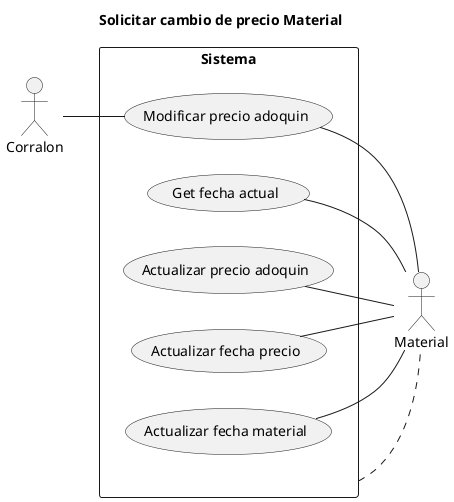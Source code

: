 @startuml Diagrama Caso Uso 2

title Solicitar cambio de precio Material

left to right direction
skinparam packageStyle rectangle

actor Corralon as c
actor Material as m

rectangle Sistema {
  usecase "Modificar precio adoquin" as UC1
  usecase "Get fecha actual" as UC2
  usecase "Actualizar precio adoquin" as UC3
  usecase "Actualizar fecha precio" as UC4
  usecase "Actualizar fecha material" as UC5
}

Sistema .. m

c -- UC1
m -left- UC1
m -left- UC2
m -left- UC3
m -left- UC4
m -left- UC5


@enduml
